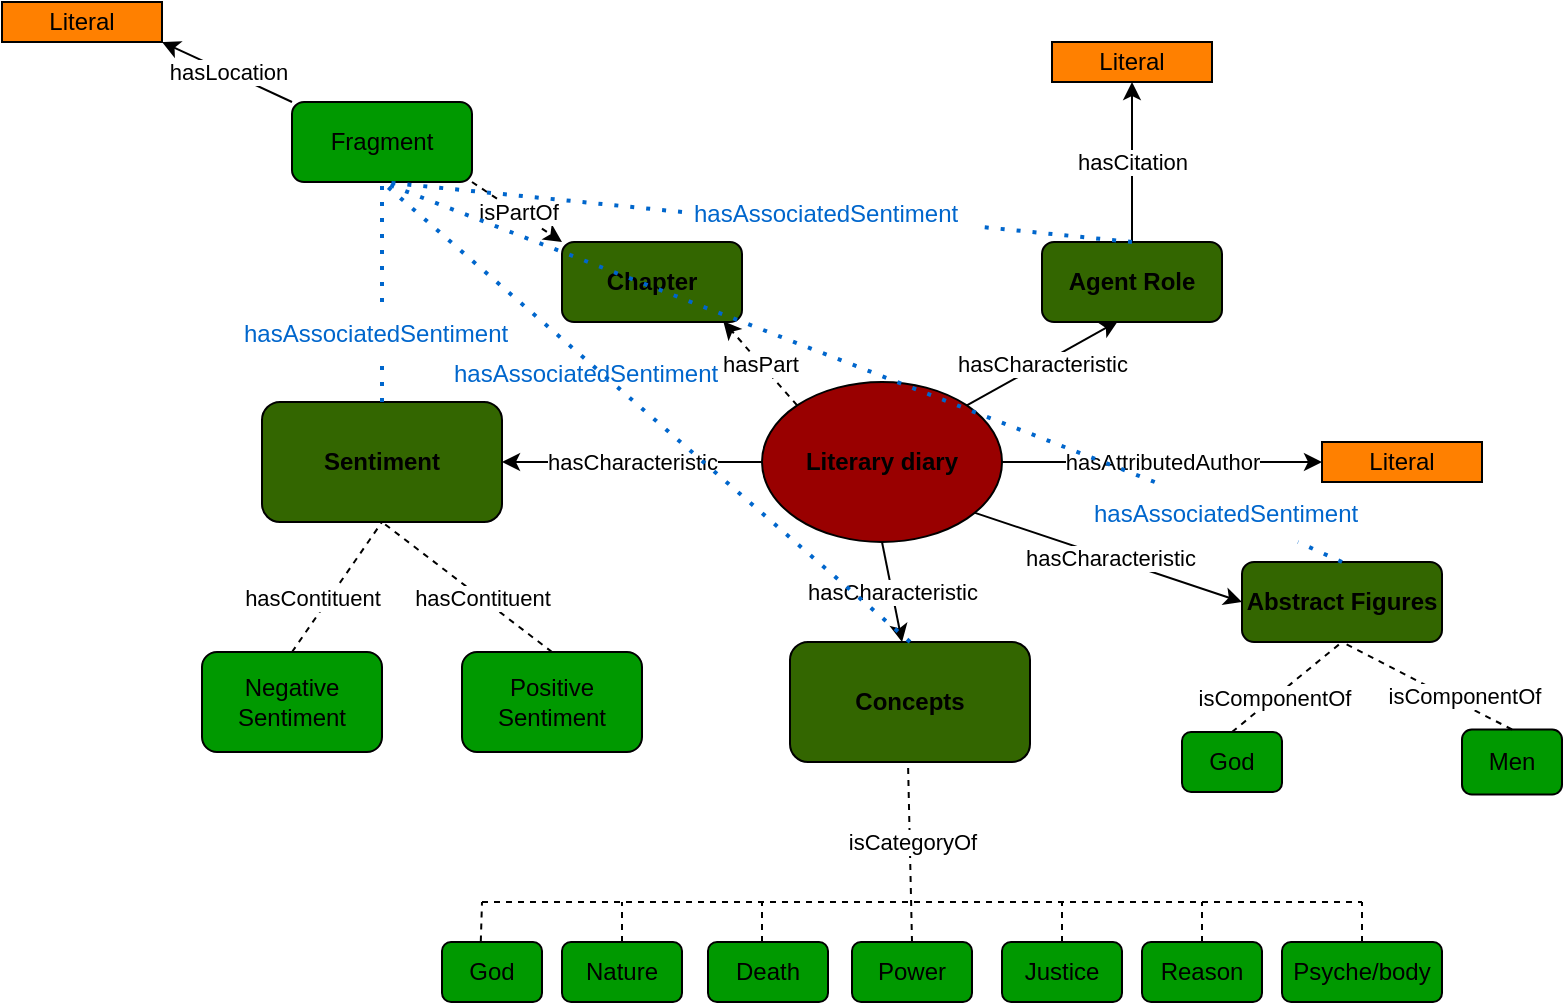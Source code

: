 <mxfile version="18.0.6" type="device"><diagram id="lmt_hQdFREL9b_rtfjdI" name="Page-1"><mxGraphModel dx="1865" dy="649" grid="1" gridSize="10" guides="1" tooltips="1" connect="1" arrows="1" fold="1" page="1" pageScale="1" pageWidth="827" pageHeight="1169" math="0" shadow="0"><root><mxCell id="0"/><mxCell id="1" parent="0"/><mxCell id="wSqcRJACnzRzoGMwE3hV-1" value="&lt;b&gt;Literary diary&lt;/b&gt;" style="ellipse;whiteSpace=wrap;html=1;fillColor=#990000;" parent="1" vertex="1"><mxGeometry x="340" y="220" width="120" height="80" as="geometry"/></mxCell><mxCell id="wSqcRJACnzRzoGMwE3hV-2" value="&lt;b&gt;Sentiment&lt;/b&gt;" style="rounded=1;whiteSpace=wrap;html=1;fillColor=#336600;" parent="1" vertex="1"><mxGeometry x="90" y="230" width="120" height="60" as="geometry"/></mxCell><mxCell id="wSqcRJACnzRzoGMwE3hV-3" value="&lt;b&gt;Concepts&lt;/b&gt;" style="rounded=1;whiteSpace=wrap;html=1;fillColor=#336600;" parent="1" vertex="1"><mxGeometry x="354" y="350" width="120" height="60" as="geometry"/></mxCell><mxCell id="wSqcRJACnzRzoGMwE3hV-4" value="&lt;b&gt;Abstract Figures&lt;/b&gt;" style="rounded=1;whiteSpace=wrap;html=1;fillColor=#336600;" parent="1" vertex="1"><mxGeometry x="580" y="310" width="100" height="40" as="geometry"/></mxCell><mxCell id="wSqcRJACnzRzoGMwE3hV-5" value="" style="endArrow=classic;html=1;rounded=0;entryX=1;entryY=0.5;entryDx=0;entryDy=0;" parent="1" source="wSqcRJACnzRzoGMwE3hV-1" target="wSqcRJACnzRzoGMwE3hV-2" edge="1"><mxGeometry relative="1" as="geometry"><mxPoint x="220" y="270" as="sourcePoint"/><mxPoint x="320" y="270" as="targetPoint"/></mxGeometry></mxCell><mxCell id="wSqcRJACnzRzoGMwE3hV-6" value="hasCharacteristic" style="edgeLabel;resizable=0;html=1;align=center;verticalAlign=middle;" parent="wSqcRJACnzRzoGMwE3hV-5" connectable="0" vertex="1"><mxGeometry relative="1" as="geometry"/></mxCell><mxCell id="wSqcRJACnzRzoGMwE3hV-9" value="Positive Sentiment" style="rounded=1;whiteSpace=wrap;html=1;fillColor=#009900;" parent="1" vertex="1"><mxGeometry x="190" y="355" width="90" height="50" as="geometry"/></mxCell><mxCell id="wSqcRJACnzRzoGMwE3hV-12" value="Negative Sentiment" style="rounded=1;whiteSpace=wrap;html=1;fillColor=#009900;" parent="1" vertex="1"><mxGeometry x="60" y="355" width="90" height="50" as="geometry"/></mxCell><mxCell id="wSqcRJACnzRzoGMwE3hV-17" value="" style="endArrow=classic;html=1;rounded=0;exitX=0.5;exitY=1;exitDx=0;exitDy=0;entryX=0.467;entryY=0;entryDx=0;entryDy=0;entryPerimeter=0;" parent="1" source="wSqcRJACnzRzoGMwE3hV-1" target="wSqcRJACnzRzoGMwE3hV-3" edge="1"><mxGeometry relative="1" as="geometry"><mxPoint x="350" y="320" as="sourcePoint"/><mxPoint x="450" y="320" as="targetPoint"/></mxGeometry></mxCell><mxCell id="wSqcRJACnzRzoGMwE3hV-18" value="hasCharacteristic" style="edgeLabel;resizable=0;html=1;align=center;verticalAlign=middle;" parent="wSqcRJACnzRzoGMwE3hV-17" connectable="0" vertex="1"><mxGeometry relative="1" as="geometry"/></mxCell><mxCell id="wSqcRJACnzRzoGMwE3hV-19" value="" style="endArrow=classic;html=1;rounded=0;exitX=0.888;exitY=0.818;exitDx=0;exitDy=0;exitPerimeter=0;entryX=0;entryY=0.5;entryDx=0;entryDy=0;" parent="1" source="wSqcRJACnzRzoGMwE3hV-1" target="wSqcRJACnzRzoGMwE3hV-4" edge="1"><mxGeometry relative="1" as="geometry"><mxPoint x="480" y="290" as="sourcePoint"/><mxPoint x="580" y="290" as="targetPoint"/></mxGeometry></mxCell><mxCell id="wSqcRJACnzRzoGMwE3hV-20" value="hasCharacteristic" style="edgeLabel;resizable=0;html=1;align=center;verticalAlign=middle;" parent="wSqcRJACnzRzoGMwE3hV-19" connectable="0" vertex="1"><mxGeometry relative="1" as="geometry"/></mxCell><mxCell id="wSqcRJACnzRzoGMwE3hV-28" value="Nature" style="rounded=1;whiteSpace=wrap;html=1;fillColor=#009900;" parent="1" vertex="1"><mxGeometry x="240" y="500" width="60" height="30" as="geometry"/></mxCell><mxCell id="wSqcRJACnzRzoGMwE3hV-29" value="" style="endArrow=none;dashed=1;html=1;rounded=0;" parent="1" edge="1"><mxGeometry width="50" height="50" relative="1" as="geometry"><mxPoint x="200" y="480" as="sourcePoint"/><mxPoint x="640" y="480" as="targetPoint"/></mxGeometry></mxCell><mxCell id="wSqcRJACnzRzoGMwE3hV-30" value="" style="endArrow=none;dashed=1;html=1;rounded=0;" parent="1" edge="1"><mxGeometry width="50" height="50" relative="1" as="geometry"><mxPoint x="270" y="500" as="sourcePoint"/><mxPoint x="270" y="480" as="targetPoint"/></mxGeometry></mxCell><mxCell id="wSqcRJACnzRzoGMwE3hV-31" value="" style="endArrow=none;dashed=1;html=1;rounded=0;" parent="1" edge="1"><mxGeometry width="50" height="50" relative="1" as="geometry"><mxPoint x="340" y="500" as="sourcePoint"/><mxPoint x="340" y="480" as="targetPoint"/></mxGeometry></mxCell><mxCell id="wSqcRJACnzRzoGMwE3hV-33" value="Death" style="rounded=1;whiteSpace=wrap;html=1;fillColor=#009900;" parent="1" vertex="1"><mxGeometry x="313" y="500" width="60" height="30" as="geometry"/></mxCell><mxCell id="wSqcRJACnzRzoGMwE3hV-34" value="Power" style="rounded=1;whiteSpace=wrap;html=1;fillColor=#009900;" parent="1" vertex="1"><mxGeometry x="385" y="500" width="60" height="30" as="geometry"/></mxCell><mxCell id="wSqcRJACnzRzoGMwE3hV-35" value="Justice" style="rounded=1;whiteSpace=wrap;html=1;fillColor=#009900;" parent="1" vertex="1"><mxGeometry x="460" y="500" width="60" height="30" as="geometry"/></mxCell><mxCell id="wSqcRJACnzRzoGMwE3hV-36" value="Reason" style="rounded=1;whiteSpace=wrap;html=1;fillColor=#009900;" parent="1" vertex="1"><mxGeometry x="530" y="500" width="60" height="30" as="geometry"/></mxCell><mxCell id="wSqcRJACnzRzoGMwE3hV-37" value="Psyche/body" style="rounded=1;whiteSpace=wrap;html=1;fillColor=#009900;" parent="1" vertex="1"><mxGeometry x="600" y="500" width="80" height="30" as="geometry"/></mxCell><mxCell id="wSqcRJACnzRzoGMwE3hV-38" value="God" style="rounded=1;whiteSpace=wrap;html=1;fillColor=#009900;" parent="1" vertex="1"><mxGeometry x="180" y="500" width="50" height="30" as="geometry"/></mxCell><mxCell id="wSqcRJACnzRzoGMwE3hV-39" value="" style="endArrow=none;dashed=1;html=1;rounded=0;exitX=0.5;exitY=0;exitDx=0;exitDy=0;" parent="1" source="wSqcRJACnzRzoGMwE3hV-35" edge="1"><mxGeometry width="50" height="50" relative="1" as="geometry"><mxPoint x="420" y="510" as="sourcePoint"/><mxPoint x="490" y="480" as="targetPoint"/><Array as="points"/></mxGeometry></mxCell><mxCell id="wSqcRJACnzRzoGMwE3hV-40" value="" style="endArrow=none;dashed=1;html=1;rounded=0;exitX=0.5;exitY=0;exitDx=0;exitDy=0;" parent="1" source="wSqcRJACnzRzoGMwE3hV-36" edge="1"><mxGeometry width="50" height="50" relative="1" as="geometry"><mxPoint x="490" y="510" as="sourcePoint"/><mxPoint x="560" y="480" as="targetPoint"/><Array as="points"/></mxGeometry></mxCell><mxCell id="wSqcRJACnzRzoGMwE3hV-41" value="" style="endArrow=none;dashed=1;html=1;rounded=0;exitX=0.5;exitY=0;exitDx=0;exitDy=0;" parent="1" source="wSqcRJACnzRzoGMwE3hV-37" edge="1"><mxGeometry width="50" height="50" relative="1" as="geometry"><mxPoint x="560" y="510" as="sourcePoint"/><mxPoint x="640" y="480" as="targetPoint"/><Array as="points"/></mxGeometry></mxCell><mxCell id="wSqcRJACnzRzoGMwE3hV-42" value="" style="endArrow=none;dashed=1;html=1;rounded=0;exitX=0.388;exitY=-0.007;exitDx=0;exitDy=0;exitPerimeter=0;" parent="1" source="wSqcRJACnzRzoGMwE3hV-38" edge="1"><mxGeometry width="50" height="50" relative="1" as="geometry"><mxPoint x="280" y="510" as="sourcePoint"/><mxPoint x="200" y="480" as="targetPoint"/></mxGeometry></mxCell><mxCell id="wSqcRJACnzRzoGMwE3hV-53" value="God" style="rounded=1;whiteSpace=wrap;html=1;fillColor=#009900;" parent="1" vertex="1"><mxGeometry x="550" y="395" width="50" height="30" as="geometry"/></mxCell><mxCell id="wSqcRJACnzRzoGMwE3hV-57" value="Men" style="rounded=1;whiteSpace=wrap;html=1;fillColor=#009900;" parent="1" vertex="1"><mxGeometry x="690" y="393.75" width="50" height="32.5" as="geometry"/></mxCell><mxCell id="tqumyQy12HR-9DxP7lMj-1" value="" style="endArrow=classic;html=1;rounded=0;exitX=1;exitY=0;exitDx=0;exitDy=0;entryX=0.422;entryY=0.99;entryDx=0;entryDy=0;entryPerimeter=0;" parent="1" source="wSqcRJACnzRzoGMwE3hV-1" target="tqumyQy12HR-9DxP7lMj-3" edge="1"><mxGeometry relative="1" as="geometry"><mxPoint x="579.672" y="159.997" as="sourcePoint"/><mxPoint x="520" y="190" as="targetPoint"/></mxGeometry></mxCell><mxCell id="tqumyQy12HR-9DxP7lMj-2" value="hasCharacteristic" style="edgeLabel;resizable=0;html=1;align=center;verticalAlign=middle;" parent="tqumyQy12HR-9DxP7lMj-1" connectable="0" vertex="1"><mxGeometry relative="1" as="geometry"/></mxCell><mxCell id="tqumyQy12HR-9DxP7lMj-3" value="&lt;b&gt;Agent Role&lt;/b&gt;" style="rounded=1;whiteSpace=wrap;html=1;fillColor=#336600;" parent="1" vertex="1"><mxGeometry x="480" y="150" width="90" height="40" as="geometry"/></mxCell><mxCell id="tqumyQy12HR-9DxP7lMj-26" style="edgeStyle=orthogonalEdgeStyle;rounded=0;orthogonalLoop=1;jettySize=auto;html=1;exitX=0.75;exitY=1;exitDx=0;exitDy=0;entryX=0.5;entryY=1;entryDx=0;entryDy=0;dashed=1;endArrow=none;endFill=0;" parent="1" source="wSqcRJACnzRzoGMwE3hV-53" target="wSqcRJACnzRzoGMwE3hV-53" edge="1"><mxGeometry relative="1" as="geometry"/></mxCell><mxCell id="tqumyQy12HR-9DxP7lMj-27" value="" style="endArrow=none;html=1;rounded=0;dashed=1;endFill=0;exitX=0.5;exitY=0;exitDx=0;exitDy=0;" parent="1" source="wSqcRJACnzRzoGMwE3hV-53" edge="1"><mxGeometry relative="1" as="geometry"><mxPoint x="580" y="390" as="sourcePoint"/><mxPoint x="630" y="350" as="targetPoint"/><Array as="points"/></mxGeometry></mxCell><mxCell id="tqumyQy12HR-9DxP7lMj-28" value="isComponentOf" style="edgeLabel;resizable=0;html=1;align=center;verticalAlign=middle;" parent="tqumyQy12HR-9DxP7lMj-27" connectable="0" vertex="1"><mxGeometry relative="1" as="geometry"><mxPoint x="-7" y="5" as="offset"/></mxGeometry></mxCell><mxCell id="tqumyQy12HR-9DxP7lMj-29" value="" style="endArrow=none;html=1;rounded=0;dashed=1;entryX=0.5;entryY=1;entryDx=0;entryDy=0;endFill=0;exitX=0.5;exitY=0;exitDx=0;exitDy=0;" parent="1" source="wSqcRJACnzRzoGMwE3hV-57" target="wSqcRJACnzRzoGMwE3hV-4" edge="1"><mxGeometry relative="1" as="geometry"><mxPoint x="620.5" y="432.5" as="sourcePoint"/><mxPoint x="670" y="377.5" as="targetPoint"/><Array as="points"/></mxGeometry></mxCell><mxCell id="tqumyQy12HR-9DxP7lMj-30" value="isComponentOf" style="edgeLabel;resizable=0;html=1;align=center;verticalAlign=middle;" parent="tqumyQy12HR-9DxP7lMj-29" connectable="0" vertex="1"><mxGeometry relative="1" as="geometry"><mxPoint x="18" y="5" as="offset"/></mxGeometry></mxCell><mxCell id="tqumyQy12HR-9DxP7lMj-32" value="" style="endArrow=none;html=1;rounded=0;dashed=1;endFill=0;entryX=0.5;entryY=1;entryDx=0;entryDy=0;exitX=0.5;exitY=0;exitDx=0;exitDy=0;" parent="1" source="wSqcRJACnzRzoGMwE3hV-12" target="wSqcRJACnzRzoGMwE3hV-2" edge="1"><mxGeometry relative="1" as="geometry"><mxPoint x="160" y="370" as="sourcePoint"/><mxPoint x="165" y="348.75" as="targetPoint"/><Array as="points"/></mxGeometry></mxCell><mxCell id="tqumyQy12HR-9DxP7lMj-33" value="hasContituent" style="edgeLabel;resizable=0;html=1;align=center;verticalAlign=middle;" parent="tqumyQy12HR-9DxP7lMj-32" connectable="0" vertex="1"><mxGeometry relative="1" as="geometry"><mxPoint x="-13" y="5" as="offset"/></mxGeometry></mxCell><mxCell id="tqumyQy12HR-9DxP7lMj-34" value="" style="endArrow=none;html=1;rounded=0;dashed=1;endFill=0;exitX=0.5;exitY=0;exitDx=0;exitDy=0;entryX=0.5;entryY=1;entryDx=0;entryDy=0;" parent="1" source="wSqcRJACnzRzoGMwE3hV-9" target="wSqcRJACnzRzoGMwE3hV-2" edge="1"><mxGeometry relative="1" as="geometry"><mxPoint x="125" y="386.25" as="sourcePoint"/><mxPoint x="210" y="340" as="targetPoint"/><Array as="points"/></mxGeometry></mxCell><mxCell id="tqumyQy12HR-9DxP7lMj-35" value="hasContituent" style="edgeLabel;resizable=0;html=1;align=center;verticalAlign=middle;" parent="tqumyQy12HR-9DxP7lMj-34" connectable="0" vertex="1"><mxGeometry relative="1" as="geometry"><mxPoint x="7" y="5" as="offset"/></mxGeometry></mxCell><mxCell id="tqumyQy12HR-9DxP7lMj-36" value="" style="endArrow=none;html=1;rounded=0;dashed=1;entryX=0.5;entryY=1;entryDx=0;entryDy=0;endFill=0;exitX=0.5;exitY=0;exitDx=0;exitDy=0;" parent="1" source="wSqcRJACnzRzoGMwE3hV-34" edge="1"><mxGeometry relative="1" as="geometry"><mxPoint x="413" y="480" as="sourcePoint"/><mxPoint x="413" y="410" as="targetPoint"/><Array as="points"/></mxGeometry></mxCell><mxCell id="tqumyQy12HR-9DxP7lMj-37" value="isCategoryOf" style="edgeLabel;resizable=0;html=1;align=center;verticalAlign=middle;" parent="tqumyQy12HR-9DxP7lMj-36" connectable="0" vertex="1"><mxGeometry relative="1" as="geometry"><mxPoint x="1" y="-5" as="offset"/></mxGeometry></mxCell><mxCell id="ntblI3FA6Unm_qFx-2an-2" value="&lt;b&gt;Chapter&lt;/b&gt;" style="rounded=1;whiteSpace=wrap;html=1;fillColor=#336600;" parent="1" vertex="1"><mxGeometry x="240" y="150" width="90" height="40" as="geometry"/></mxCell><mxCell id="ntblI3FA6Unm_qFx-2an-4" value="Fragment" style="rounded=1;whiteSpace=wrap;html=1;fillColor=#009900;" parent="1" vertex="1"><mxGeometry x="105" y="80" width="90" height="40" as="geometry"/></mxCell><mxCell id="ntblI3FA6Unm_qFx-2an-9" value="" style="endArrow=classic;html=1;rounded=0;exitX=1;exitY=0.5;exitDx=0;exitDy=0;entryX=0;entryY=0.5;entryDx=0;entryDy=0;" parent="1" source="wSqcRJACnzRzoGMwE3hV-1" target="ntblI3FA6Unm_qFx-2an-12" edge="1"><mxGeometry relative="1" as="geometry"><mxPoint x="350" y="270" as="sourcePoint"/><mxPoint x="600" y="260" as="targetPoint"/></mxGeometry></mxCell><mxCell id="ntblI3FA6Unm_qFx-2an-10" value="hasAttributedAuthor" style="edgeLabel;resizable=0;html=1;align=center;verticalAlign=middle;" parent="ntblI3FA6Unm_qFx-2an-9" connectable="0" vertex="1"><mxGeometry relative="1" as="geometry"/></mxCell><mxCell id="ntblI3FA6Unm_qFx-2an-12" value="Literal" style="rounded=0;whiteSpace=wrap;html=1;fillColor=#FF8000;" parent="1" vertex="1"><mxGeometry x="620" y="250" width="80" height="20" as="geometry"/></mxCell><mxCell id="ntblI3FA6Unm_qFx-2an-13" value="" style="endArrow=classic;html=1;rounded=0;exitX=0;exitY=0;exitDx=0;exitDy=0;entryX=1;entryY=1;entryDx=0;entryDy=0;" parent="1" source="ntblI3FA6Unm_qFx-2an-4" target="ntblI3FA6Unm_qFx-2an-15" edge="1"><mxGeometry relative="1" as="geometry"><mxPoint x="350" y="270" as="sourcePoint"/><mxPoint x="50" y="50" as="targetPoint"/></mxGeometry></mxCell><mxCell id="ntblI3FA6Unm_qFx-2an-14" value="hasLocation" style="edgeLabel;resizable=0;html=1;align=center;verticalAlign=middle;" parent="ntblI3FA6Unm_qFx-2an-13" connectable="0" vertex="1"><mxGeometry relative="1" as="geometry"/></mxCell><mxCell id="ntblI3FA6Unm_qFx-2an-15" value="Literal" style="rounded=0;whiteSpace=wrap;html=1;fillColor=#FF8000;" parent="1" vertex="1"><mxGeometry x="-40" y="30" width="80" height="20" as="geometry"/></mxCell><mxCell id="ntblI3FA6Unm_qFx-2an-27" value="" style="endArrow=classic;html=1;rounded=0;exitX=0.5;exitY=0;exitDx=0;exitDy=0;entryX=0.5;entryY=1;entryDx=0;entryDy=0;" parent="1" source="tqumyQy12HR-9DxP7lMj-3" target="ntblI3FA6Unm_qFx-2an-34" edge="1"><mxGeometry relative="1" as="geometry"><mxPoint x="452.426" y="241.716" as="sourcePoint"/><mxPoint x="530" y="70" as="targetPoint"/></mxGeometry></mxCell><mxCell id="ntblI3FA6Unm_qFx-2an-28" value="hasCitation" style="edgeLabel;resizable=0;html=1;align=center;verticalAlign=middle;" parent="ntblI3FA6Unm_qFx-2an-27" connectable="0" vertex="1"><mxGeometry relative="1" as="geometry"/></mxCell><mxCell id="ntblI3FA6Unm_qFx-2an-30" value="" style="endArrow=classic;html=1;rounded=0;exitX=0;exitY=0;exitDx=0;exitDy=0;entryX=0.896;entryY=0.99;entryDx=0;entryDy=0;entryPerimeter=0;dashed=1;" parent="1" source="wSqcRJACnzRzoGMwE3hV-1" target="ntblI3FA6Unm_qFx-2an-2" edge="1"><mxGeometry relative="1" as="geometry"><mxPoint x="452.426" y="241.716" as="sourcePoint"/><mxPoint x="527.98" y="199.6" as="targetPoint"/></mxGeometry></mxCell><mxCell id="ntblI3FA6Unm_qFx-2an-31" value="hasPart" style="edgeLabel;resizable=0;html=1;align=center;verticalAlign=middle;" parent="ntblI3FA6Unm_qFx-2an-30" connectable="0" vertex="1"><mxGeometry relative="1" as="geometry"/></mxCell><mxCell id="ntblI3FA6Unm_qFx-2an-32" value="" style="endArrow=classic;html=1;rounded=0;exitX=1;exitY=1;exitDx=0;exitDy=0;dashed=1;entryX=0;entryY=0;entryDx=0;entryDy=0;" parent="1" source="ntblI3FA6Unm_qFx-2an-4" target="ntblI3FA6Unm_qFx-2an-2" edge="1"><mxGeometry relative="1" as="geometry"><mxPoint x="367.574" y="241.716" as="sourcePoint"/><mxPoint x="170" y="180" as="targetPoint"/></mxGeometry></mxCell><mxCell id="ntblI3FA6Unm_qFx-2an-33" value="isPartOf" style="edgeLabel;resizable=0;html=1;align=center;verticalAlign=middle;" parent="ntblI3FA6Unm_qFx-2an-32" connectable="0" vertex="1"><mxGeometry relative="1" as="geometry"/></mxCell><mxCell id="ntblI3FA6Unm_qFx-2an-34" value="Literal" style="rounded=0;whiteSpace=wrap;html=1;fillColor=#FF8000;" parent="1" vertex="1"><mxGeometry x="485" y="50" width="80" height="20" as="geometry"/></mxCell><mxCell id="ntblI3FA6Unm_qFx-2an-35" style="edgeStyle=orthogonalEdgeStyle;rounded=0;orthogonalLoop=1;jettySize=auto;html=1;exitX=0.5;exitY=1;exitDx=0;exitDy=0;dashed=1;" parent="1" source="ntblI3FA6Unm_qFx-2an-34" target="ntblI3FA6Unm_qFx-2an-34" edge="1"><mxGeometry relative="1" as="geometry"/></mxCell><mxCell id="ntblI3FA6Unm_qFx-2an-36" value="" style="endArrow=none;dashed=1;html=1;dashPattern=1 3;strokeWidth=2;rounded=0;entryX=0.5;entryY=1;entryDx=0;entryDy=0;exitX=0.5;exitY=0;exitDx=0;exitDy=0;startArrow=none;strokeColor=#0066CC;" parent="1" source="ntblI3FA6Unm_qFx-2an-40" target="ntblI3FA6Unm_qFx-2an-4" edge="1"><mxGeometry width="50" height="50" relative="1" as="geometry"><mxPoint x="10" y="250" as="sourcePoint"/><mxPoint x="60" y="200" as="targetPoint"/></mxGeometry></mxCell><mxCell id="ntblI3FA6Unm_qFx-2an-37" value="" style="endArrow=none;dashed=1;html=1;dashPattern=1 3;strokeWidth=2;rounded=0;exitX=0.5;exitY=0;exitDx=0;exitDy=0;entryX=0.5;entryY=1;entryDx=0;entryDy=0;strokeColor=#0066CC;" parent="1" source="wSqcRJACnzRzoGMwE3hV-3" target="ntblI3FA6Unm_qFx-2an-4" edge="1"><mxGeometry width="50" height="50" relative="1" as="geometry"><mxPoint x="160" y="240" as="sourcePoint"/><mxPoint x="150" y="130" as="targetPoint"/></mxGeometry></mxCell><mxCell id="ntblI3FA6Unm_qFx-2an-38" value="" style="endArrow=none;dashed=1;html=1;dashPattern=1 3;strokeWidth=2;rounded=0;entryX=0.5;entryY=1;entryDx=0;entryDy=0;startArrow=none;strokeColor=#0066CC;" parent="1" source="ntblI3FA6Unm_qFx-2an-45" target="ntblI3FA6Unm_qFx-2an-4" edge="1"><mxGeometry width="50" height="50" relative="1" as="geometry"><mxPoint x="570" y="290" as="sourcePoint"/><mxPoint x="160" y="130" as="targetPoint"/></mxGeometry></mxCell><mxCell id="ntblI3FA6Unm_qFx-2an-39" value="" style="endArrow=none;dashed=1;html=1;dashPattern=1 3;strokeWidth=2;rounded=0;exitX=0;exitY=0.5;exitDx=0;exitDy=0;startArrow=none;strokeColor=#0066CC;" parent="1" source="ntblI3FA6Unm_qFx-2an-43" edge="1"><mxGeometry width="50" height="50" relative="1" as="geometry"><mxPoint x="160" y="240" as="sourcePoint"/><mxPoint x="150" y="120" as="targetPoint"/></mxGeometry></mxCell><mxCell id="ntblI3FA6Unm_qFx-2an-40" value="hasAssociatedSentiment" style="text;strokeColor=none;fillColor=none;align=left;verticalAlign=middle;spacingLeft=4;spacingRight=4;overflow=hidden;points=[[0,0.5],[1,0.5]];portConstraint=eastwest;rotatable=0;fontColor=#0066CC;" parent="1" vertex="1"><mxGeometry x="75" y="180" width="150" height="30" as="geometry"/></mxCell><mxCell id="ntblI3FA6Unm_qFx-2an-41" value="" style="endArrow=none;dashed=1;html=1;dashPattern=1 3;strokeWidth=2;rounded=0;entryX=0.5;entryY=1;entryDx=0;entryDy=0;exitX=0.5;exitY=0;exitDx=0;exitDy=0;strokeColor=#0066CC;" parent="1" source="wSqcRJACnzRzoGMwE3hV-2" target="ntblI3FA6Unm_qFx-2an-40" edge="1"><mxGeometry width="50" height="50" relative="1" as="geometry"><mxPoint x="150" y="230" as="sourcePoint"/><mxPoint x="150" y="120" as="targetPoint"/></mxGeometry></mxCell><mxCell id="ntblI3FA6Unm_qFx-2an-42" value="hasAssociatedSentiment" style="text;strokeColor=none;fillColor=none;align=left;verticalAlign=middle;spacingLeft=4;spacingRight=4;overflow=hidden;points=[[0,0.5],[1,0.5]];portConstraint=eastwest;rotatable=0;fontColor=#0066CC;" parent="1" vertex="1"><mxGeometry x="180" y="200" width="150" height="30" as="geometry"/></mxCell><mxCell id="ntblI3FA6Unm_qFx-2an-43" value="hasAssociatedSentiment" style="text;strokeColor=none;fillColor=none;align=left;verticalAlign=middle;spacingLeft=4;spacingRight=4;overflow=hidden;points=[[0,0.5],[1,0.5]];portConstraint=eastwest;rotatable=0;fontColor=#0066CC;" parent="1" vertex="1"><mxGeometry x="300" y="120" width="150" height="30" as="geometry"/></mxCell><mxCell id="ntblI3FA6Unm_qFx-2an-44" value="" style="endArrow=none;dashed=1;html=1;dashPattern=1 3;strokeWidth=2;rounded=0;exitX=0.5;exitY=0;exitDx=0;exitDy=0;strokeColor=#0066CC;" parent="1" source="tqumyQy12HR-9DxP7lMj-3" target="ntblI3FA6Unm_qFx-2an-43" edge="1"><mxGeometry width="50" height="50" relative="1" as="geometry"><mxPoint x="525" y="150" as="sourcePoint"/><mxPoint x="150" y="120" as="targetPoint"/></mxGeometry></mxCell><mxCell id="ntblI3FA6Unm_qFx-2an-45" value="hasAssociatedSentiment" style="text;strokeColor=none;fillColor=none;align=left;verticalAlign=middle;spacingLeft=4;spacingRight=4;overflow=hidden;points=[[0,0.5],[1,0.5]];portConstraint=eastwest;rotatable=0;fontColor=#0066CC;" parent="1" vertex="1"><mxGeometry x="500" y="270" width="150" height="30" as="geometry"/></mxCell><mxCell id="ntblI3FA6Unm_qFx-2an-46" value="" style="endArrow=none;dashed=1;html=1;dashPattern=1 3;strokeWidth=2;rounded=0;exitX=0.5;exitY=0;exitDx=0;exitDy=0;strokeColor=#0066CC;" parent="1" source="wSqcRJACnzRzoGMwE3hV-4" target="ntblI3FA6Unm_qFx-2an-45" edge="1"><mxGeometry width="50" height="50" relative="1" as="geometry"><mxPoint x="630" y="310" as="sourcePoint"/><mxPoint x="150" y="120" as="targetPoint"/></mxGeometry></mxCell></root></mxGraphModel></diagram></mxfile>